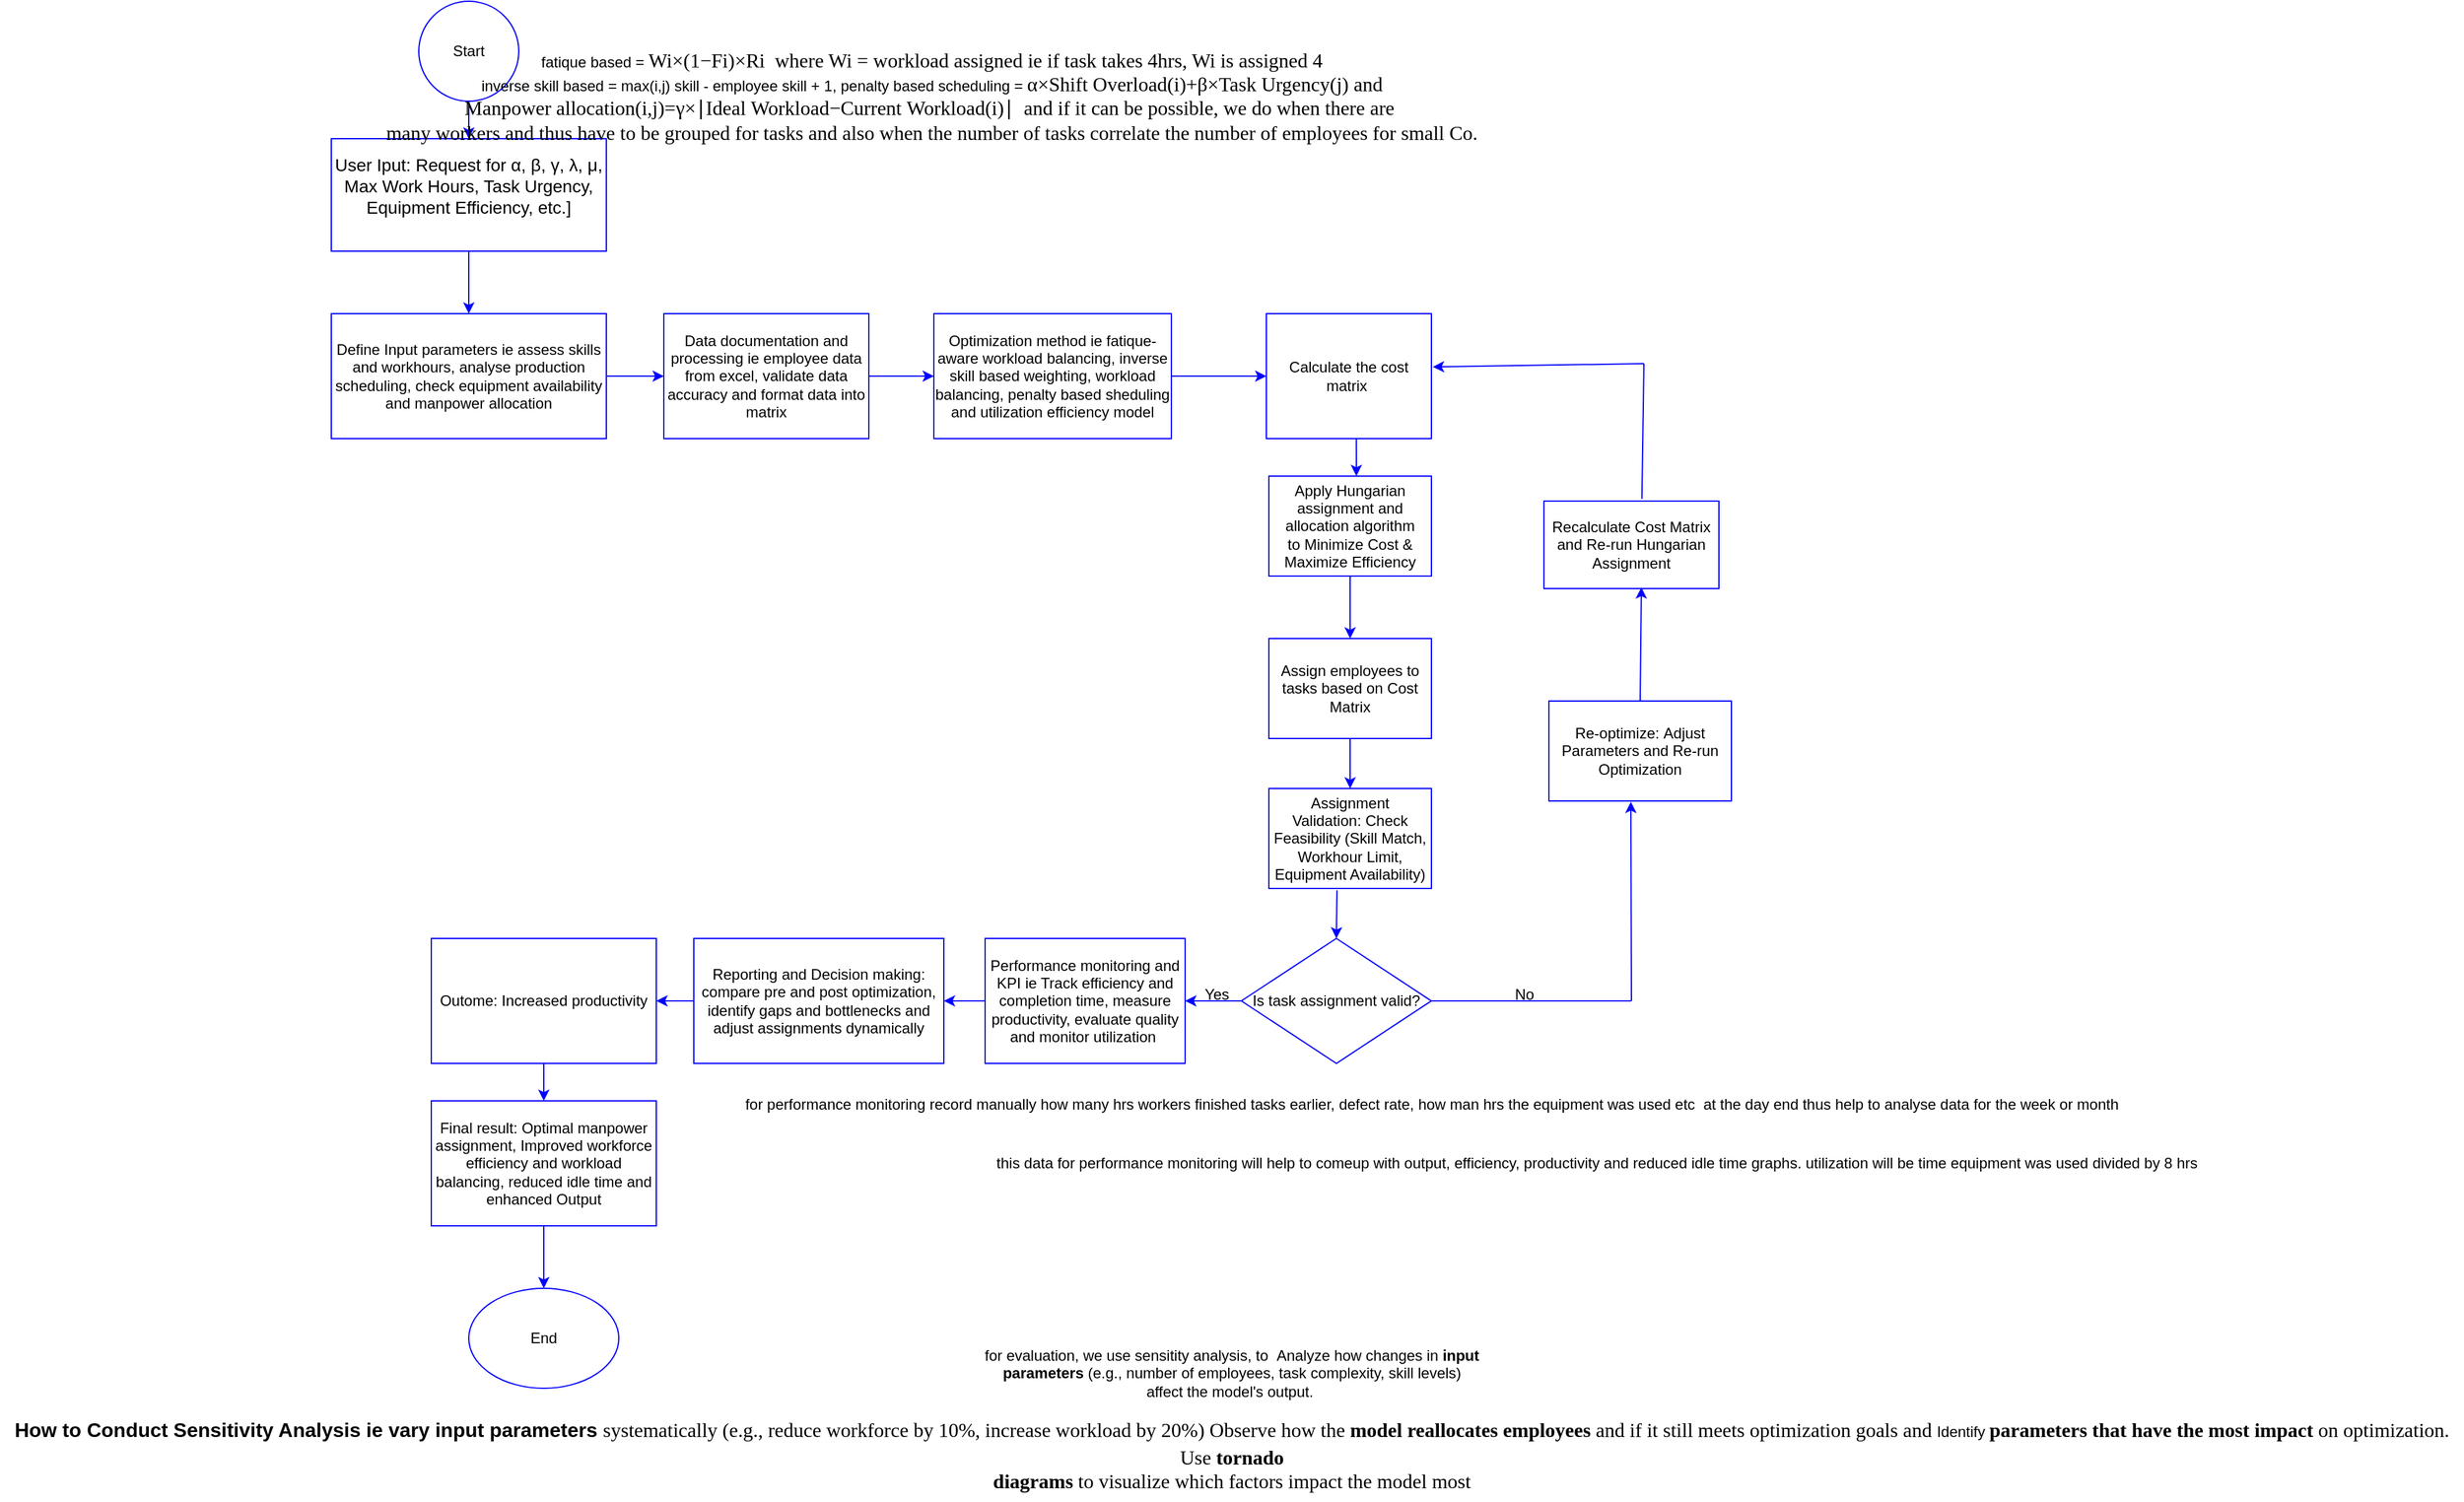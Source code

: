 <mxfile>
    <diagram name="Page-1" id="ewrQpTuAqCpcoub7UlBA">
        <mxGraphModel dx="1539" dy="613" grid="1" gridSize="10" guides="1" tooltips="1" connect="1" arrows="1" fold="1" page="1" pageScale="1" pageWidth="850" pageHeight="1100" math="0" shadow="0">
            <root>
                <mxCell id="0"/>
                <mxCell id="1" parent="0"/>
                <mxCell id="90" value="Start" style="ellipse;whiteSpace=wrap;html=1;aspect=fixed;strokeColor=#0000FF;" parent="1" vertex="1">
                    <mxGeometry x="70" y="10" width="80" height="80" as="geometry"/>
                </mxCell>
                <mxCell id="111" style="edgeStyle=none;html=1;" parent="1" edge="1">
                    <mxGeometry relative="1" as="geometry">
                        <mxPoint x="30" y="180" as="targetPoint"/>
                        <mxPoint x="30" y="180" as="sourcePoint"/>
                    </mxGeometry>
                </mxCell>
                <object label="&lt;font style=&quot;font-size: 14px;&quot;&gt;User Iput: Request for&amp;nbsp;&lt;/font&gt;&lt;span style=&quot;background-color: transparent; font-size: 14px;&quot;&gt;α, β, γ, λ, μ, Max Work Hours, Task Urgency, Equipment Efficiency, etc.]&lt;/span&gt;&lt;div&gt;&lt;span style=&quot;background-color: transparent;&quot;&gt;&lt;br&gt;&lt;/span&gt;&lt;/div&gt;" id="91">
                    <mxCell style="rounded=0;whiteSpace=wrap;html=1;strokeColor=#0000FF;" parent="1" vertex="1">
                        <mxGeometry y="120" width="220" height="90" as="geometry"/>
                    </mxCell>
                </object>
                <mxCell id="92" value="Define Input parameters ie assess skills and workhours, analyse production scheduling, check equipment availability and manpower allocation" style="rounded=0;whiteSpace=wrap;html=1;strokeColor=#0000FF;" parent="1" vertex="1">
                    <mxGeometry y="260" width="220" height="100" as="geometry"/>
                </mxCell>
                <mxCell id="118" value="" style="edgeStyle=none;html=1;strokeColor=#0000FF;" parent="1" source="93" target="94" edge="1">
                    <mxGeometry relative="1" as="geometry"/>
                </mxCell>
                <mxCell id="93" value="Data documentation and processing ie employee data from excel, validate data accuracy and format data into matrix" style="rounded=0;whiteSpace=wrap;html=1;strokeColor=#0000FF;" parent="1" vertex="1">
                    <mxGeometry x="266" y="260" width="164" height="100" as="geometry"/>
                </mxCell>
                <mxCell id="94" value="Optimization method ie fatique-aware workload balancing, inverse skill based weighting, workload balancing, penalty based sheduling and utilization efficiency model" style="rounded=0;whiteSpace=wrap;html=1;strokeColor=#0000FF;" parent="1" vertex="1">
                    <mxGeometry x="482" y="260" width="190" height="100" as="geometry"/>
                </mxCell>
                <mxCell id="95" value="Apply Hungarian assignment and allocation algorithm to&amp;nbsp;Minimize Cost &amp;amp; Maximize Efficiency" style="rounded=0;whiteSpace=wrap;html=1;strokeColor=#0000FF;" parent="1" vertex="1">
                    <mxGeometry x="750" y="390" width="130" height="80" as="geometry"/>
                </mxCell>
                <mxCell id="96" value="Calculate the cost matrix&amp;nbsp;" style="rounded=0;whiteSpace=wrap;html=1;strokeColor=#0000FF;" parent="1" vertex="1">
                    <mxGeometry x="748" y="260" width="132" height="100" as="geometry"/>
                </mxCell>
                <mxCell id="97" value="Assign employees to tasks based on Cost Matrix" style="rounded=0;whiteSpace=wrap;html=1;strokeColor=#0000FF;" parent="1" vertex="1">
                    <mxGeometry x="750" y="520" width="130" height="80" as="geometry"/>
                </mxCell>
                <mxCell id="98" value="Assignment Validation:&amp;nbsp;Check Feasibility (Skill Match, Workhour Limit, Equipment Availability)" style="rounded=0;whiteSpace=wrap;html=1;strokeColor=#0000FF;" parent="1" vertex="1">
                    <mxGeometry x="750" y="640" width="130" height="80" as="geometry"/>
                </mxCell>
                <mxCell id="99" value="Is task assignment valid?" style="rhombus;whiteSpace=wrap;html=1;strokeColor=#0000FF;" parent="1" vertex="1">
                    <mxGeometry x="728" y="760" width="152" height="100" as="geometry"/>
                </mxCell>
                <mxCell id="101" value="Performance monitoring and KPI ie Track efficiency and completion time, measure productivity, evaluate quality and monitor utilization&amp;nbsp;" style="rounded=0;whiteSpace=wrap;html=1;strokeColor=#0000FF;" parent="1" vertex="1">
                    <mxGeometry x="523" y="760" width="160" height="100" as="geometry"/>
                </mxCell>
                <mxCell id="103" value="Reporting and Decision making: compare pre and post optimization, identify gaps and bottlenecks and adjust assignments dynamically" style="rounded=0;whiteSpace=wrap;html=1;strokeColor=#0000FF;" parent="1" vertex="1">
                    <mxGeometry x="290" y="760" width="200" height="100" as="geometry"/>
                </mxCell>
                <mxCell id="104" value="Outome: Increased productivity" style="rounded=0;whiteSpace=wrap;html=1;strokeColor=#0000FF;" parent="1" vertex="1">
                    <mxGeometry x="80" y="760" width="180" height="100" as="geometry"/>
                </mxCell>
                <mxCell id="105" value="End" style="ellipse;whiteSpace=wrap;html=1;strokeColor=#0000FF;" parent="1" vertex="1">
                    <mxGeometry x="110" y="1040" width="120" height="80" as="geometry"/>
                </mxCell>
                <mxCell id="106" value="Re-optimize:&amp;nbsp;Adjust Parameters and Re-run Optimization" style="rounded=0;whiteSpace=wrap;html=1;strokeColor=#0000FF;" parent="1" vertex="1">
                    <mxGeometry x="974" y="570" width="146" height="80" as="geometry"/>
                </mxCell>
                <mxCell id="107" value="Final result: Optimal manpower assignment, Improved workforce efficiency and workload balancing, reduced idle time and enhanced Output" style="rounded=0;whiteSpace=wrap;html=1;strokeColor=#0000FF;" parent="1" vertex="1">
                    <mxGeometry x="80" y="890" width="180" height="100" as="geometry"/>
                </mxCell>
                <mxCell id="113" value="Recalculate Cost Matrix and Re-run Hungarian Assignment" style="rounded=0;whiteSpace=wrap;html=1;strokeColor=#0000FF;" parent="1" vertex="1">
                    <mxGeometry x="970" y="410" width="140" height="70" as="geometry"/>
                </mxCell>
                <mxCell id="114" value="" style="endArrow=classic;html=1;exitX=0.5;exitY=1;exitDx=0;exitDy=0;strokeColor=#0000FF;" parent="1" source="90" edge="1">
                    <mxGeometry width="50" height="50" relative="1" as="geometry">
                        <mxPoint x="380" y="320" as="sourcePoint"/>
                        <mxPoint x="110" y="120" as="targetPoint"/>
                    </mxGeometry>
                </mxCell>
                <mxCell id="115" value="" style="endArrow=classic;html=1;exitX=0.5;exitY=1;exitDx=0;exitDy=0;strokeColor=#0000FF;" parent="1" source="91" target="92" edge="1">
                    <mxGeometry width="50" height="50" relative="1" as="geometry">
                        <mxPoint x="380" y="320" as="sourcePoint"/>
                        <mxPoint x="430" y="270" as="targetPoint"/>
                    </mxGeometry>
                </mxCell>
                <mxCell id="116" value="" style="endArrow=classic;html=1;exitX=1;exitY=0.5;exitDx=0;exitDy=0;strokeColor=#0000FF;" parent="1" source="92" target="93" edge="1">
                    <mxGeometry width="50" height="50" relative="1" as="geometry">
                        <mxPoint x="310" y="320" as="sourcePoint"/>
                        <mxPoint x="360" y="270" as="targetPoint"/>
                    </mxGeometry>
                </mxCell>
                <mxCell id="119" value="" style="endArrow=classic;html=1;exitX=1;exitY=0.5;exitDx=0;exitDy=0;entryX=0;entryY=0.5;entryDx=0;entryDy=0;strokeColor=#0000FF;" parent="1" source="94" target="96" edge="1">
                    <mxGeometry width="50" height="50" relative="1" as="geometry">
                        <mxPoint x="310" y="320" as="sourcePoint"/>
                        <mxPoint x="360" y="270" as="targetPoint"/>
                    </mxGeometry>
                </mxCell>
                <mxCell id="120" value="" style="endArrow=classic;html=1;exitX=0.545;exitY=1;exitDx=0;exitDy=0;exitPerimeter=0;strokeColor=#0000FF;" parent="1" source="96" edge="1">
                    <mxGeometry width="50" height="50" relative="1" as="geometry">
                        <mxPoint x="640" y="320" as="sourcePoint"/>
                        <mxPoint x="820" y="390" as="targetPoint"/>
                    </mxGeometry>
                </mxCell>
                <mxCell id="121" value="" style="endArrow=classic;html=1;exitX=0.5;exitY=1;exitDx=0;exitDy=0;entryX=0.5;entryY=0;entryDx=0;entryDy=0;strokeColor=#0000FF;" parent="1" source="95" target="97" edge="1">
                    <mxGeometry width="50" height="50" relative="1" as="geometry">
                        <mxPoint x="640" y="320" as="sourcePoint"/>
                        <mxPoint x="690" y="270" as="targetPoint"/>
                    </mxGeometry>
                </mxCell>
                <mxCell id="122" value="" style="endArrow=classic;html=1;exitX=0.5;exitY=1;exitDx=0;exitDy=0;strokeColor=#0000FF;" parent="1" source="97" target="98" edge="1">
                    <mxGeometry width="50" height="50" relative="1" as="geometry">
                        <mxPoint x="640" y="570" as="sourcePoint"/>
                        <mxPoint x="690" y="520" as="targetPoint"/>
                    </mxGeometry>
                </mxCell>
                <mxCell id="124" value="" style="endArrow=classic;html=1;entryX=0.5;entryY=0;entryDx=0;entryDy=0;exitX=0.419;exitY=1.018;exitDx=0;exitDy=0;exitPerimeter=0;strokeColor=#0000FF;" parent="1" source="98" target="99" edge="1">
                    <mxGeometry width="50" height="50" relative="1" as="geometry">
                        <mxPoint x="640" y="570" as="sourcePoint"/>
                        <mxPoint x="690" y="520" as="targetPoint"/>
                    </mxGeometry>
                </mxCell>
                <mxCell id="125" value="" style="endArrow=classic;html=1;exitX=0;exitY=0.5;exitDx=0;exitDy=0;entryX=1;entryY=0.5;entryDx=0;entryDy=0;strokeColor=#0000FF;" parent="1" source="99" target="101" edge="1">
                    <mxGeometry width="50" height="50" relative="1" as="geometry">
                        <mxPoint x="640" y="570" as="sourcePoint"/>
                        <mxPoint x="690" y="520" as="targetPoint"/>
                    </mxGeometry>
                </mxCell>
                <mxCell id="126" value="" style="endArrow=classic;html=1;exitX=0;exitY=0.5;exitDx=0;exitDy=0;strokeColor=#0000FF;" parent="1" source="101" target="103" edge="1">
                    <mxGeometry width="50" height="50" relative="1" as="geometry">
                        <mxPoint x="640" y="570" as="sourcePoint"/>
                        <mxPoint x="690" y="520" as="targetPoint"/>
                    </mxGeometry>
                </mxCell>
                <mxCell id="127" value="" style="endArrow=classic;html=1;exitX=0;exitY=0.5;exitDx=0;exitDy=0;entryX=1;entryY=0.5;entryDx=0;entryDy=0;strokeColor=#0000FF;" parent="1" source="103" target="104" edge="1">
                    <mxGeometry width="50" height="50" relative="1" as="geometry">
                        <mxPoint x="640" y="570" as="sourcePoint"/>
                        <mxPoint x="690" y="520" as="targetPoint"/>
                    </mxGeometry>
                </mxCell>
                <mxCell id="128" value="" style="endArrow=classic;html=1;exitX=0.5;exitY=1;exitDx=0;exitDy=0;strokeColor=#0000FF;" parent="1" source="104" target="107" edge="1">
                    <mxGeometry width="50" height="50" relative="1" as="geometry">
                        <mxPoint x="210" y="890" as="sourcePoint"/>
                        <mxPoint x="260" y="840" as="targetPoint"/>
                    </mxGeometry>
                </mxCell>
                <mxCell id="130" value="" style="endArrow=classic;html=1;exitX=0.5;exitY=1;exitDx=0;exitDy=0;entryX=0.5;entryY=0;entryDx=0;entryDy=0;strokeColor=#E6FFCC;" parent="1" source="107" target="105" edge="1">
                    <mxGeometry width="50" height="50" relative="1" as="geometry">
                        <mxPoint x="210" y="890" as="sourcePoint"/>
                        <mxPoint x="260" y="840" as="targetPoint"/>
                    </mxGeometry>
                </mxCell>
                <mxCell id="131" value="" style="endArrow=none;html=1;exitX=1;exitY=0.5;exitDx=0;exitDy=0;strokeColor=#0000FF;" parent="1" source="99" edge="1">
                    <mxGeometry width="50" height="50" relative="1" as="geometry">
                        <mxPoint x="640" y="720" as="sourcePoint"/>
                        <mxPoint x="1040" y="810" as="targetPoint"/>
                    </mxGeometry>
                </mxCell>
                <mxCell id="132" value="" style="endArrow=classic;html=1;entryX=0.449;entryY=1.008;entryDx=0;entryDy=0;entryPerimeter=0;strokeColor=#0000FF;" parent="1" target="106" edge="1">
                    <mxGeometry width="50" height="50" relative="1" as="geometry">
                        <mxPoint x="1040" y="810" as="sourcePoint"/>
                        <mxPoint x="690" y="670" as="targetPoint"/>
                    </mxGeometry>
                </mxCell>
                <mxCell id="134" value="" style="endArrow=none;html=1;exitX=0.56;exitY=-0.025;exitDx=0;exitDy=0;exitPerimeter=0;strokeColor=#0000FF;" parent="1" source="113" edge="1">
                    <mxGeometry width="50" height="50" relative="1" as="geometry">
                        <mxPoint x="640" y="410" as="sourcePoint"/>
                        <mxPoint x="1050" y="300" as="targetPoint"/>
                    </mxGeometry>
                </mxCell>
                <mxCell id="135" value="" style="endArrow=classic;html=1;entryX=1.009;entryY=0.426;entryDx=0;entryDy=0;entryPerimeter=0;strokeColor=#0000FF;" parent="1" target="96" edge="1">
                    <mxGeometry width="50" height="50" relative="1" as="geometry">
                        <mxPoint x="1050" y="300" as="sourcePoint"/>
                        <mxPoint x="690" y="360" as="targetPoint"/>
                    </mxGeometry>
                </mxCell>
                <mxCell id="136" value="" style="endArrow=classic;html=1;exitX=0.5;exitY=0;exitDx=0;exitDy=0;entryX=0.557;entryY=0.986;entryDx=0;entryDy=0;entryPerimeter=0;strokeColor=#0000FF;" parent="1" source="106" target="113" edge="1">
                    <mxGeometry width="50" height="50" relative="1" as="geometry">
                        <mxPoint x="640" y="490" as="sourcePoint"/>
                        <mxPoint x="690" y="440" as="targetPoint"/>
                    </mxGeometry>
                </mxCell>
                <mxCell id="139" value="for performance monitoring record manually how many hrs workers finished tasks earlier, defect rate, how man hrs the equipment was used etc&amp;nbsp; at the day end thus help to analyse data for the week or month" style="text;html=1;align=center;verticalAlign=middle;resizable=0;points=[];autosize=1;strokeColor=none;fillColor=none;" parent="1" vertex="1">
                    <mxGeometry x="320" y="878" width="1120" height="30" as="geometry"/>
                </mxCell>
                <mxCell id="140" value="this data for performance monitoring will help to comeup with output, efficiency, productivity and reduced idle time graphs. utilization will be time equipment was used divided by 8 hrs" style="text;html=1;align=center;verticalAlign=middle;resizable=0;points=[];autosize=1;strokeColor=none;fillColor=none;" parent="1" vertex="1">
                    <mxGeometry x="522" y="925" width="980" height="30" as="geometry"/>
                </mxCell>
                <mxCell id="142" value="No" style="text;html=1;align=center;verticalAlign=middle;resizable=0;points=[];autosize=1;strokeColor=none;fillColor=none;" parent="1" vertex="1">
                    <mxGeometry x="934" y="790" width="40" height="30" as="geometry"/>
                </mxCell>
                <mxCell id="144" value="Yes" style="text;html=1;align=center;verticalAlign=middle;resizable=0;points=[];autosize=1;strokeColor=none;fillColor=none;" parent="1" vertex="1">
                    <mxGeometry x="688" y="790" width="40" height="30" as="geometry"/>
                </mxCell>
                <mxCell id="145" value="" style="endArrow=classic;html=1;exitX=0.5;exitY=1;exitDx=0;exitDy=0;strokeColor=#0000FF;" parent="1" source="107" target="105" edge="1">
                    <mxGeometry width="50" height="50" relative="1" as="geometry">
                        <mxPoint x="360" y="850" as="sourcePoint"/>
                        <mxPoint x="410" y="800" as="targetPoint"/>
                    </mxGeometry>
                </mxCell>
                <mxCell id="146" value="fatique based =&amp;nbsp;&lt;span style=&quot;font-size:12.0pt;line-height:&lt;br/&gt;107%;font-family:&amp;quot;Times New Roman&amp;quot;,serif;mso-fareast-font-family:&amp;quot;Times New Roman&amp;quot;;&lt;br/&gt;color:black;mso-themecolor:text1;mso-font-kerning:0pt;mso-ligatures:none;&lt;br/&gt;mso-ansi-language:#0C00;mso-fareast-language:#0C00;mso-bidi-language:AR-SA&quot; lang=&quot;en-UG&quot;&gt;Wi×(1−Fi)×Ri&amp;nbsp; where Wi = workload assigned ie if task takes 4hrs, Wi is assigned 4&lt;/span&gt;&lt;div&gt;inverse skill based = max(i,j) skill - employee skill + 1, penalty based scheduling =&amp;nbsp;&lt;span style=&quot;color: black; font-family: &amp;quot;Times New Roman&amp;quot;, serif; font-size: 12pt; background-color: transparent;&quot;&gt;α×Shift&amp;nbsp;Overload(i)+β×Task&amp;nbsp;Urgency(j) and&lt;/span&gt;&lt;/div&gt;&lt;div&gt;&lt;span style=&quot;color: black; font-family: &amp;quot;Times New Roman&amp;quot;, serif; font-size: 12pt; background-color: transparent;&quot;&gt;&lt;span style=&quot;font-size: 12pt; line-height: 107%; color: black;&quot; lang=&quot;en-UG&quot;&gt;Manpower allocation(i,j)=γ×&lt;/span&gt;&lt;span style=&quot;font-size:12.0pt;line-height:107%;font-family:&amp;quot;Cambria Math&amp;quot;,serif;&lt;br/&gt;mso-fareast-font-family:&amp;quot;Times New Roman&amp;quot;;mso-bidi-font-family:&amp;quot;Cambria Math&amp;quot;;&lt;br/&gt;color:black;mso-themecolor:text1;mso-font-kerning:0pt;mso-ligatures:none;&lt;br/&gt;mso-ansi-language:#0C00;mso-fareast-language:#0C00;mso-bidi-language:AR-SA&quot; lang=&quot;en-UG&quot;&gt;∣&lt;/span&gt;&lt;span style=&quot;font-size: 12pt; line-height: 107%; color: black;&quot; lang=&quot;en-UG&quot;&gt;Ideal&amp;nbsp;Workload−Current&amp;nbsp;Workload(i)&lt;/span&gt;&lt;span style=&quot;font-size:12.0pt;line-height:107%;font-family:&amp;quot;Cambria Math&amp;quot;,serif;&lt;br/&gt;mso-fareast-font-family:&amp;quot;Times New Roman&amp;quot;;mso-bidi-font-family:&amp;quot;Cambria Math&amp;quot;;&lt;br/&gt;color:black;mso-themecolor:text1;mso-font-kerning:0pt;mso-ligatures:none;&lt;br/&gt;mso-ansi-language:#0C00;mso-fareast-language:#0C00;mso-bidi-language:AR-SA&quot; lang=&quot;en-UG&quot;&gt;∣&amp;nbsp; and if it can be possible, we do when there are&amp;nbsp;&lt;/span&gt;&lt;/span&gt;&lt;/div&gt;&lt;div&gt;&lt;span style=&quot;color: black; font-family: &amp;quot;Times New Roman&amp;quot;, serif; font-size: 12pt; background-color: transparent;&quot;&gt;&lt;span style=&quot;font-size:12.0pt;line-height:107%;font-family:&amp;quot;Cambria Math&amp;quot;,serif;&lt;br/&gt;mso-fareast-font-family:&amp;quot;Times New Roman&amp;quot;;mso-bidi-font-family:&amp;quot;Cambria Math&amp;quot;;&lt;br/&gt;color:black;mso-themecolor:text1;mso-font-kerning:0pt;mso-ligatures:none;&lt;br/&gt;mso-ansi-language:#0C00;mso-fareast-language:#0C00;mso-bidi-language:AR-SA&quot; lang=&quot;en-UG&quot;&gt;many workers and thus have to be grouped for tasks and also when the number of tasks correlate the number of employees for small Co.&lt;/span&gt;&lt;/span&gt;&lt;/div&gt;&lt;div&gt;&lt;span style=&quot;background-color: transparent;&quot;&gt;&amp;nbsp;&amp;nbsp;&lt;/span&gt;&lt;/div&gt;" style="text;html=1;align=center;verticalAlign=middle;resizable=0;points=[];autosize=1;strokeColor=none;fillColor=none;" vertex="1" parent="1">
                    <mxGeometry x="20" y="38" width="920" height="110" as="geometry"/>
                </mxCell>
                <mxCell id="147" value="for evaluation, we use sensitity analysis, to&amp;nbsp;&amp;nbsp;&lt;span style=&quot;color: black; text-align: justify; background-color: transparent;&quot;&gt;Analyze how changes in &lt;/span&gt;&lt;strong style=&quot;text-align: justify; background-color: transparent;&quot;&gt;input&lt;br&gt;parameters&lt;/strong&gt;&lt;span style=&quot;color: black; text-align: justify; background-color: transparent;&quot;&gt; (e.g., number of employees, task complexity, skill levels)&lt;br&gt;affect the model&#39;s output.&amp;nbsp;&lt;/span&gt;&lt;p style=&quot;text-align:justify;line-height:150%&quot;&gt;&lt;span style=&quot;color: black;&quot; lang=&quot;en-UG&quot;&gt;&lt;/span&gt;&lt;/p&gt;&lt;div&gt;&lt;span style=&quot;color: black; text-align: justify; background-color: transparent;&quot;&gt;&lt;strong&gt;&lt;span style=&quot;font-size:12.0pt;&lt;br/&gt;line-height:107%;mso-fareast-font-family:Calibri;mso-fareast-theme-font:minor-latin;&lt;br/&gt;color:black;mso-themecolor:text1;mso-ansi-language:#0C00;mso-fareast-language:&lt;br/&gt;EN-US;mso-bidi-language:AR-SA&quot; lang=&quot;en-UG&quot;&gt;How to Conduct Sensitivity Analysis ie v&lt;/span&gt;&lt;/strong&gt;&lt;/span&gt;&lt;strong style=&quot;text-align: justify; background-color: transparent;&quot;&gt;&lt;span style=&quot;font-size:12.0pt;line-height:150%&quot; lang=&quot;en-UG&quot;&gt;ary input parameters&amp;nbsp;&lt;/span&gt;&lt;/strong&gt;&lt;span style=&quot;font-family: &amp;quot;Times New Roman&amp;quot;, serif; font-size: 12pt; text-align: justify; background-color: transparent;&quot;&gt;systematically (e.g., reduce workforce by 10%, increase workload by 20%)&amp;nbsp;&lt;/span&gt;&lt;span style=&quot;font-family: &amp;quot;Times New Roman&amp;quot;, serif; font-size: 12pt; text-align: justify; background-color: transparent;&quot;&gt;Observe&amp;nbsp;&lt;/span&gt;&lt;span style=&quot;text-align: justify; background-color: transparent; font-size: 12pt; line-height: 150%; font-family: &amp;quot;Times New Roman&amp;quot;, serif;&quot; lang=&quot;en-UG&quot;&gt;how the &lt;strong&gt;model reallocates employees&lt;/strong&gt; and if it still meets optimization goals and&amp;nbsp;&lt;/span&gt;&lt;span style=&quot;text-align: justify; background-color: transparent;&quot;&gt;Identify&amp;nbsp;&lt;/span&gt;&lt;strong style=&quot;text-align: justify; background-color: transparent; font-family: &amp;quot;Times New Roman&amp;quot;, serif; font-size: 12pt;&quot;&gt;parameters that have the most impact&lt;/strong&gt;&lt;span style=&quot;text-align: justify; background-color: transparent; font-family: &amp;quot;Times New Roman&amp;quot;, serif; font-size: 12pt;&quot;&gt; on optimization.&lt;/span&gt;&lt;/div&gt;&lt;div&gt;&lt;span style=&quot;color: black; text-align: justify; background-color: transparent;&quot;&gt;&lt;span style=&quot;font-size:12.0pt;line-height:&lt;br/&gt;107%;font-family:&amp;quot;Times New Roman&amp;quot;,serif;mso-fareast-font-family:Calibri;&lt;br/&gt;mso-fareast-theme-font:minor-latin;color:black;mso-themecolor:text1;mso-ansi-language:&lt;br/&gt;#0C00;mso-fareast-language:EN-US;mso-bidi-language:AR-SA&quot; lang=&quot;en-UG&quot;&gt;Use &lt;strong&gt;tornado&lt;br/&gt;diagrams&lt;/strong&gt; to visualize which factors impact the model most&lt;/span&gt;&lt;strong&gt;&lt;span style=&quot;font-size:12.0pt;&lt;br/&gt;line-height:107%;mso-fareast-font-family:Calibri;mso-fareast-theme-font:minor-latin;&lt;br/&gt;color:black;mso-themecolor:text1;mso-ansi-language:#0C00;mso-fareast-language:&lt;br/&gt;EN-US;mso-bidi-language:AR-SA&quot; lang=&quot;en-UG&quot;&gt;&lt;/span&gt;&lt;/strong&gt;&lt;/span&gt;&lt;/div&gt;" style="text;html=1;align=center;verticalAlign=middle;resizable=0;points=[];autosize=1;strokeColor=none;fillColor=none;" vertex="1" parent="1">
                    <mxGeometry x="-265" y="1080" width="1970" height="130" as="geometry"/>
                </mxCell>
            </root>
        </mxGraphModel>
    </diagram>
</mxfile>